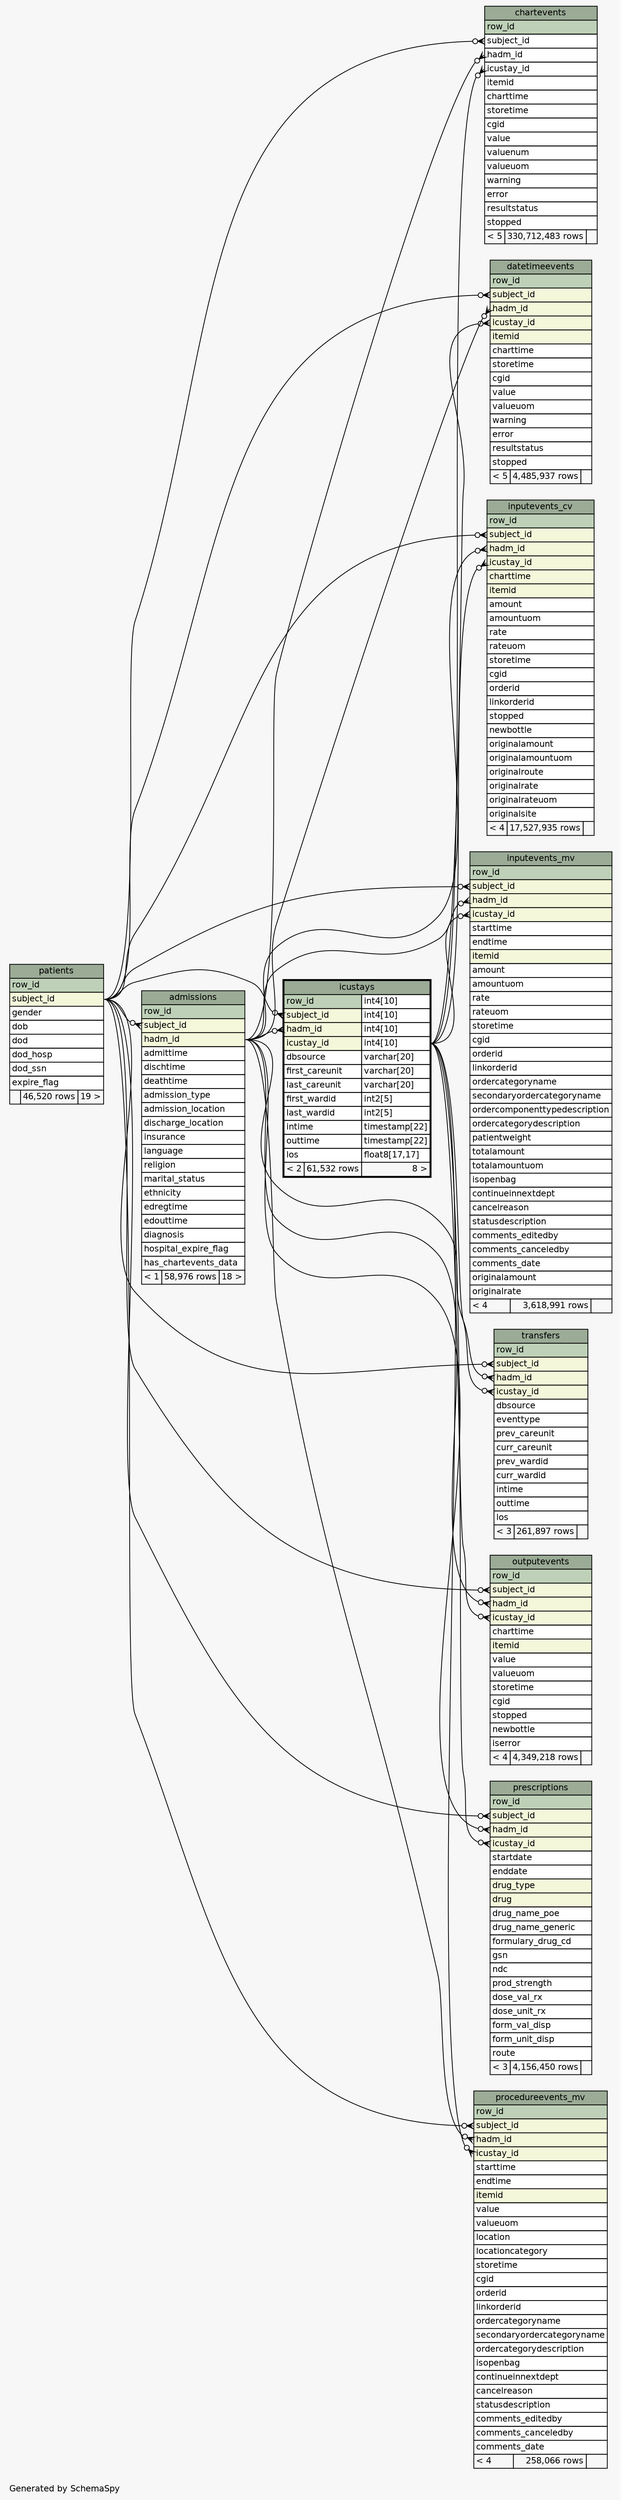 // dot 2.38.0 on Linux 4.4.0-93-generic
// SchemaSpy rev 590
digraph "oneDegreeRelationshipsDiagram" {
  graph [
    rankdir="RL"
    bgcolor="#f7f7f7"
    label="\nGenerated by SchemaSpy"
    labeljust="l"
    nodesep="0.18"
    ranksep="0.46"
    fontname="Helvetica"
    fontsize="11"
  ];
  node [
    fontname="Helvetica"
    fontsize="11"
    shape="plaintext"
  ];
  edge [
    arrowsize="0.8"
  ];
  "admissions":"subject_id":w -> "patients":"subject_id":e [arrowhead=none dir=back arrowtail=crowodot];
  "chartevents":"hadm_id":w -> "admissions":"hadm_id":e [arrowhead=none dir=back arrowtail=crowodot];
  "chartevents":"icustay_id":w -> "icustays":"icustay_id.type":e [arrowhead=none dir=back arrowtail=crowodot];
  "chartevents":"subject_id":w -> "patients":"subject_id":e [arrowhead=none dir=back arrowtail=crowodot];
  "datetimeevents":"hadm_id":w -> "admissions":"hadm_id":e [arrowhead=none dir=back arrowtail=crowodot];
  "datetimeevents":"icustay_id":w -> "icustays":"icustay_id.type":e [arrowhead=none dir=back arrowtail=crowodot];
  "datetimeevents":"subject_id":w -> "patients":"subject_id":e [arrowhead=none dir=back arrowtail=crowodot];
  "icustays":"hadm_id":w -> "admissions":"hadm_id":e [arrowhead=none dir=back arrowtail=crowodot];
  "icustays":"subject_id":w -> "patients":"subject_id":e [arrowhead=none dir=back arrowtail=crowodot];
  "inputevents_cv":"hadm_id":w -> "admissions":"hadm_id":e [arrowhead=none dir=back arrowtail=crowodot];
  "inputevents_cv":"icustay_id":w -> "icustays":"icustay_id.type":e [arrowhead=none dir=back arrowtail=crowodot];
  "inputevents_cv":"subject_id":w -> "patients":"subject_id":e [arrowhead=none dir=back arrowtail=crowodot];
  "inputevents_mv":"hadm_id":w -> "admissions":"hadm_id":e [arrowhead=none dir=back arrowtail=crowodot];
  "inputevents_mv":"icustay_id":w -> "icustays":"icustay_id.type":e [arrowhead=none dir=back arrowtail=crowodot];
  "inputevents_mv":"subject_id":w -> "patients":"subject_id":e [arrowhead=none dir=back arrowtail=crowodot];
  "outputevents":"hadm_id":w -> "admissions":"hadm_id":e [arrowhead=none dir=back arrowtail=crowodot];
  "outputevents":"icustay_id":w -> "icustays":"icustay_id.type":e [arrowhead=none dir=back arrowtail=crowodot];
  "outputevents":"subject_id":w -> "patients":"subject_id":e [arrowhead=none dir=back arrowtail=crowodot];
  "prescriptions":"hadm_id":w -> "admissions":"hadm_id":e [arrowhead=none dir=back arrowtail=crowodot];
  "prescriptions":"icustay_id":w -> "icustays":"icustay_id.type":e [arrowhead=none dir=back arrowtail=crowodot];
  "prescriptions":"subject_id":w -> "patients":"subject_id":e [arrowhead=none dir=back arrowtail=crowodot];
  "procedureevents_mv":"hadm_id":w -> "admissions":"hadm_id":e [arrowhead=none dir=back arrowtail=crowodot];
  "procedureevents_mv":"icustay_id":w -> "icustays":"icustay_id.type":e [arrowhead=none dir=back arrowtail=crowodot];
  "procedureevents_mv":"subject_id":w -> "patients":"subject_id":e [arrowhead=none dir=back arrowtail=crowodot];
  "transfers":"hadm_id":w -> "admissions":"hadm_id":e [arrowhead=none dir=back arrowtail=crowodot];
  "transfers":"icustay_id":w -> "icustays":"icustay_id.type":e [arrowhead=none dir=back arrowtail=crowodot];
  "transfers":"subject_id":w -> "patients":"subject_id":e [arrowhead=none dir=back arrowtail=crowodot];
  "admissions" [
    label=<
    <TABLE BORDER="0" CELLBORDER="1" CELLSPACING="0" BGCOLOR="#ffffff">
      <TR><TD COLSPAN="3" BGCOLOR="#9bab96" ALIGN="CENTER">admissions</TD></TR>
      <TR><TD PORT="row_id" COLSPAN="3" BGCOLOR="#bed1b8" ALIGN="LEFT">row_id</TD></TR>
      <TR><TD PORT="subject_id" COLSPAN="3" BGCOLOR="#f4f7da" ALIGN="LEFT">subject_id</TD></TR>
      <TR><TD PORT="hadm_id" COLSPAN="3" BGCOLOR="#f4f7da" ALIGN="LEFT">hadm_id</TD></TR>
      <TR><TD PORT="admittime" COLSPAN="3" ALIGN="LEFT">admittime</TD></TR>
      <TR><TD PORT="dischtime" COLSPAN="3" ALIGN="LEFT">dischtime</TD></TR>
      <TR><TD PORT="deathtime" COLSPAN="3" ALIGN="LEFT">deathtime</TD></TR>
      <TR><TD PORT="admission_type" COLSPAN="3" ALIGN="LEFT">admission_type</TD></TR>
      <TR><TD PORT="admission_location" COLSPAN="3" ALIGN="LEFT">admission_location</TD></TR>
      <TR><TD PORT="discharge_location" COLSPAN="3" ALIGN="LEFT">discharge_location</TD></TR>
      <TR><TD PORT="insurance" COLSPAN="3" ALIGN="LEFT">insurance</TD></TR>
      <TR><TD PORT="language" COLSPAN="3" ALIGN="LEFT">language</TD></TR>
      <TR><TD PORT="religion" COLSPAN="3" ALIGN="LEFT">religion</TD></TR>
      <TR><TD PORT="marital_status" COLSPAN="3" ALIGN="LEFT">marital_status</TD></TR>
      <TR><TD PORT="ethnicity" COLSPAN="3" ALIGN="LEFT">ethnicity</TD></TR>
      <TR><TD PORT="edregtime" COLSPAN="3" ALIGN="LEFT">edregtime</TD></TR>
      <TR><TD PORT="edouttime" COLSPAN="3" ALIGN="LEFT">edouttime</TD></TR>
      <TR><TD PORT="diagnosis" COLSPAN="3" ALIGN="LEFT">diagnosis</TD></TR>
      <TR><TD PORT="hospital_expire_flag" COLSPAN="3" ALIGN="LEFT">hospital_expire_flag</TD></TR>
      <TR><TD PORT="has_chartevents_data" COLSPAN="3" ALIGN="LEFT">has_chartevents_data</TD></TR>
      <TR><TD ALIGN="LEFT" BGCOLOR="#f7f7f7">&lt; 1</TD><TD ALIGN="RIGHT" BGCOLOR="#f7f7f7">58,976 rows</TD><TD ALIGN="RIGHT" BGCOLOR="#f7f7f7">18 &gt;</TD></TR>
    </TABLE>>
    URL="admissions.html"
    tooltip="admissions"
  ];
  "chartevents" [
    label=<
    <TABLE BORDER="0" CELLBORDER="1" CELLSPACING="0" BGCOLOR="#ffffff">
      <TR><TD COLSPAN="3" BGCOLOR="#9bab96" ALIGN="CENTER">chartevents</TD></TR>
      <TR><TD PORT="row_id" COLSPAN="3" BGCOLOR="#bed1b8" ALIGN="LEFT">row_id</TD></TR>
      <TR><TD PORT="subject_id" COLSPAN="3" ALIGN="LEFT">subject_id</TD></TR>
      <TR><TD PORT="hadm_id" COLSPAN="3" ALIGN="LEFT">hadm_id</TD></TR>
      <TR><TD PORT="icustay_id" COLSPAN="3" ALIGN="LEFT">icustay_id</TD></TR>
      <TR><TD PORT="itemid" COLSPAN="3" ALIGN="LEFT">itemid</TD></TR>
      <TR><TD PORT="charttime" COLSPAN="3" ALIGN="LEFT">charttime</TD></TR>
      <TR><TD PORT="storetime" COLSPAN="3" ALIGN="LEFT">storetime</TD></TR>
      <TR><TD PORT="cgid" COLSPAN="3" ALIGN="LEFT">cgid</TD></TR>
      <TR><TD PORT="value" COLSPAN="3" ALIGN="LEFT">value</TD></TR>
      <TR><TD PORT="valuenum" COLSPAN="3" ALIGN="LEFT">valuenum</TD></TR>
      <TR><TD PORT="valueuom" COLSPAN="3" ALIGN="LEFT">valueuom</TD></TR>
      <TR><TD PORT="warning" COLSPAN="3" ALIGN="LEFT">warning</TD></TR>
      <TR><TD PORT="error" COLSPAN="3" ALIGN="LEFT">error</TD></TR>
      <TR><TD PORT="resultstatus" COLSPAN="3" ALIGN="LEFT">resultstatus</TD></TR>
      <TR><TD PORT="stopped" COLSPAN="3" ALIGN="LEFT">stopped</TD></TR>
      <TR><TD ALIGN="LEFT" BGCOLOR="#f7f7f7">&lt; 5</TD><TD ALIGN="RIGHT" BGCOLOR="#f7f7f7">330,712,483 rows</TD><TD ALIGN="RIGHT" BGCOLOR="#f7f7f7">  </TD></TR>
    </TABLE>>
    URL="chartevents.html"
    tooltip="chartevents"
  ];
  "datetimeevents" [
    label=<
    <TABLE BORDER="0" CELLBORDER="1" CELLSPACING="0" BGCOLOR="#ffffff">
      <TR><TD COLSPAN="3" BGCOLOR="#9bab96" ALIGN="CENTER">datetimeevents</TD></TR>
      <TR><TD PORT="row_id" COLSPAN="3" BGCOLOR="#bed1b8" ALIGN="LEFT">row_id</TD></TR>
      <TR><TD PORT="subject_id" COLSPAN="3" BGCOLOR="#f4f7da" ALIGN="LEFT">subject_id</TD></TR>
      <TR><TD PORT="hadm_id" COLSPAN="3" BGCOLOR="#f4f7da" ALIGN="LEFT">hadm_id</TD></TR>
      <TR><TD PORT="icustay_id" COLSPAN="3" BGCOLOR="#f4f7da" ALIGN="LEFT">icustay_id</TD></TR>
      <TR><TD PORT="itemid" COLSPAN="3" BGCOLOR="#f4f7da" ALIGN="LEFT">itemid</TD></TR>
      <TR><TD PORT="charttime" COLSPAN="3" ALIGN="LEFT">charttime</TD></TR>
      <TR><TD PORT="storetime" COLSPAN="3" ALIGN="LEFT">storetime</TD></TR>
      <TR><TD PORT="cgid" COLSPAN="3" ALIGN="LEFT">cgid</TD></TR>
      <TR><TD PORT="value" COLSPAN="3" ALIGN="LEFT">value</TD></TR>
      <TR><TD PORT="valueuom" COLSPAN="3" ALIGN="LEFT">valueuom</TD></TR>
      <TR><TD PORT="warning" COLSPAN="3" ALIGN="LEFT">warning</TD></TR>
      <TR><TD PORT="error" COLSPAN="3" ALIGN="LEFT">error</TD></TR>
      <TR><TD PORT="resultstatus" COLSPAN="3" ALIGN="LEFT">resultstatus</TD></TR>
      <TR><TD PORT="stopped" COLSPAN="3" ALIGN="LEFT">stopped</TD></TR>
      <TR><TD ALIGN="LEFT" BGCOLOR="#f7f7f7">&lt; 5</TD><TD ALIGN="RIGHT" BGCOLOR="#f7f7f7">4,485,937 rows</TD><TD ALIGN="RIGHT" BGCOLOR="#f7f7f7">  </TD></TR>
    </TABLE>>
    URL="datetimeevents.html"
    tooltip="datetimeevents"
  ];
  "icustays" [
    label=<
    <TABLE BORDER="2" CELLBORDER="1" CELLSPACING="0" BGCOLOR="#ffffff">
      <TR><TD COLSPAN="3" BGCOLOR="#9bab96" ALIGN="CENTER">icustays</TD></TR>
      <TR><TD PORT="row_id" COLSPAN="2" BGCOLOR="#bed1b8" ALIGN="LEFT">row_id</TD><TD PORT="row_id.type" ALIGN="LEFT">int4[10]</TD></TR>
      <TR><TD PORT="subject_id" COLSPAN="2" BGCOLOR="#f4f7da" ALIGN="LEFT">subject_id</TD><TD PORT="subject_id.type" ALIGN="LEFT">int4[10]</TD></TR>
      <TR><TD PORT="hadm_id" COLSPAN="2" BGCOLOR="#f4f7da" ALIGN="LEFT">hadm_id</TD><TD PORT="hadm_id.type" ALIGN="LEFT">int4[10]</TD></TR>
      <TR><TD PORT="icustay_id" COLSPAN="2" BGCOLOR="#f4f7da" ALIGN="LEFT">icustay_id</TD><TD PORT="icustay_id.type" ALIGN="LEFT">int4[10]</TD></TR>
      <TR><TD PORT="dbsource" COLSPAN="2" ALIGN="LEFT">dbsource</TD><TD PORT="dbsource.type" ALIGN="LEFT">varchar[20]</TD></TR>
      <TR><TD PORT="first_careunit" COLSPAN="2" ALIGN="LEFT">first_careunit</TD><TD PORT="first_careunit.type" ALIGN="LEFT">varchar[20]</TD></TR>
      <TR><TD PORT="last_careunit" COLSPAN="2" ALIGN="LEFT">last_careunit</TD><TD PORT="last_careunit.type" ALIGN="LEFT">varchar[20]</TD></TR>
      <TR><TD PORT="first_wardid" COLSPAN="2" ALIGN="LEFT">first_wardid</TD><TD PORT="first_wardid.type" ALIGN="LEFT">int2[5]</TD></TR>
      <TR><TD PORT="last_wardid" COLSPAN="2" ALIGN="LEFT">last_wardid</TD><TD PORT="last_wardid.type" ALIGN="LEFT">int2[5]</TD></TR>
      <TR><TD PORT="intime" COLSPAN="2" ALIGN="LEFT">intime</TD><TD PORT="intime.type" ALIGN="LEFT">timestamp[22]</TD></TR>
      <TR><TD PORT="outtime" COLSPAN="2" ALIGN="LEFT">outtime</TD><TD PORT="outtime.type" ALIGN="LEFT">timestamp[22]</TD></TR>
      <TR><TD PORT="los" COLSPAN="2" ALIGN="LEFT">los</TD><TD PORT="los.type" ALIGN="LEFT">float8[17,17]</TD></TR>
      <TR><TD ALIGN="LEFT" BGCOLOR="#f7f7f7">&lt; 2</TD><TD ALIGN="RIGHT" BGCOLOR="#f7f7f7">61,532 rows</TD><TD ALIGN="RIGHT" BGCOLOR="#f7f7f7">8 &gt;</TD></TR>
    </TABLE>>
    URL="icustays.html"
    tooltip="icustays"
  ];
  "inputevents_cv" [
    label=<
    <TABLE BORDER="0" CELLBORDER="1" CELLSPACING="0" BGCOLOR="#ffffff">
      <TR><TD COLSPAN="3" BGCOLOR="#9bab96" ALIGN="CENTER">inputevents_cv</TD></TR>
      <TR><TD PORT="row_id" COLSPAN="3" BGCOLOR="#bed1b8" ALIGN="LEFT">row_id</TD></TR>
      <TR><TD PORT="subject_id" COLSPAN="3" BGCOLOR="#f4f7da" ALIGN="LEFT">subject_id</TD></TR>
      <TR><TD PORT="hadm_id" COLSPAN="3" BGCOLOR="#f4f7da" ALIGN="LEFT">hadm_id</TD></TR>
      <TR><TD PORT="icustay_id" COLSPAN="3" BGCOLOR="#f4f7da" ALIGN="LEFT">icustay_id</TD></TR>
      <TR><TD PORT="charttime" COLSPAN="3" BGCOLOR="#f4f7da" ALIGN="LEFT">charttime</TD></TR>
      <TR><TD PORT="itemid" COLSPAN="3" BGCOLOR="#f4f7da" ALIGN="LEFT">itemid</TD></TR>
      <TR><TD PORT="amount" COLSPAN="3" ALIGN="LEFT">amount</TD></TR>
      <TR><TD PORT="amountuom" COLSPAN="3" ALIGN="LEFT">amountuom</TD></TR>
      <TR><TD PORT="rate" COLSPAN="3" ALIGN="LEFT">rate</TD></TR>
      <TR><TD PORT="rateuom" COLSPAN="3" ALIGN="LEFT">rateuom</TD></TR>
      <TR><TD PORT="storetime" COLSPAN="3" ALIGN="LEFT">storetime</TD></TR>
      <TR><TD PORT="cgid" COLSPAN="3" ALIGN="LEFT">cgid</TD></TR>
      <TR><TD PORT="orderid" COLSPAN="3" ALIGN="LEFT">orderid</TD></TR>
      <TR><TD PORT="linkorderid" COLSPAN="3" ALIGN="LEFT">linkorderid</TD></TR>
      <TR><TD PORT="stopped" COLSPAN="3" ALIGN="LEFT">stopped</TD></TR>
      <TR><TD PORT="newbottle" COLSPAN="3" ALIGN="LEFT">newbottle</TD></TR>
      <TR><TD PORT="originalamount" COLSPAN="3" ALIGN="LEFT">originalamount</TD></TR>
      <TR><TD PORT="originalamountuom" COLSPAN="3" ALIGN="LEFT">originalamountuom</TD></TR>
      <TR><TD PORT="originalroute" COLSPAN="3" ALIGN="LEFT">originalroute</TD></TR>
      <TR><TD PORT="originalrate" COLSPAN="3" ALIGN="LEFT">originalrate</TD></TR>
      <TR><TD PORT="originalrateuom" COLSPAN="3" ALIGN="LEFT">originalrateuom</TD></TR>
      <TR><TD PORT="originalsite" COLSPAN="3" ALIGN="LEFT">originalsite</TD></TR>
      <TR><TD ALIGN="LEFT" BGCOLOR="#f7f7f7">&lt; 4</TD><TD ALIGN="RIGHT" BGCOLOR="#f7f7f7">17,527,935 rows</TD><TD ALIGN="RIGHT" BGCOLOR="#f7f7f7">  </TD></TR>
    </TABLE>>
    URL="inputevents_cv.html"
    tooltip="inputevents_cv"
  ];
  "inputevents_mv" [
    label=<
    <TABLE BORDER="0" CELLBORDER="1" CELLSPACING="0" BGCOLOR="#ffffff">
      <TR><TD COLSPAN="3" BGCOLOR="#9bab96" ALIGN="CENTER">inputevents_mv</TD></TR>
      <TR><TD PORT="row_id" COLSPAN="3" BGCOLOR="#bed1b8" ALIGN="LEFT">row_id</TD></TR>
      <TR><TD PORT="subject_id" COLSPAN="3" BGCOLOR="#f4f7da" ALIGN="LEFT">subject_id</TD></TR>
      <TR><TD PORT="hadm_id" COLSPAN="3" BGCOLOR="#f4f7da" ALIGN="LEFT">hadm_id</TD></TR>
      <TR><TD PORT="icustay_id" COLSPAN="3" BGCOLOR="#f4f7da" ALIGN="LEFT">icustay_id</TD></TR>
      <TR><TD PORT="starttime" COLSPAN="3" ALIGN="LEFT">starttime</TD></TR>
      <TR><TD PORT="endtime" COLSPAN="3" ALIGN="LEFT">endtime</TD></TR>
      <TR><TD PORT="itemid" COLSPAN="3" BGCOLOR="#f4f7da" ALIGN="LEFT">itemid</TD></TR>
      <TR><TD PORT="amount" COLSPAN="3" ALIGN="LEFT">amount</TD></TR>
      <TR><TD PORT="amountuom" COLSPAN="3" ALIGN="LEFT">amountuom</TD></TR>
      <TR><TD PORT="rate" COLSPAN="3" ALIGN="LEFT">rate</TD></TR>
      <TR><TD PORT="rateuom" COLSPAN="3" ALIGN="LEFT">rateuom</TD></TR>
      <TR><TD PORT="storetime" COLSPAN="3" ALIGN="LEFT">storetime</TD></TR>
      <TR><TD PORT="cgid" COLSPAN="3" ALIGN="LEFT">cgid</TD></TR>
      <TR><TD PORT="orderid" COLSPAN="3" ALIGN="LEFT">orderid</TD></TR>
      <TR><TD PORT="linkorderid" COLSPAN="3" ALIGN="LEFT">linkorderid</TD></TR>
      <TR><TD PORT="ordercategoryname" COLSPAN="3" ALIGN="LEFT">ordercategoryname</TD></TR>
      <TR><TD PORT="secondaryordercategoryname" COLSPAN="3" ALIGN="LEFT">secondaryordercategoryname</TD></TR>
      <TR><TD PORT="ordercomponenttypedescription" COLSPAN="3" ALIGN="LEFT">ordercomponenttypedescription</TD></TR>
      <TR><TD PORT="ordercategorydescription" COLSPAN="3" ALIGN="LEFT">ordercategorydescription</TD></TR>
      <TR><TD PORT="patientweight" COLSPAN="3" ALIGN="LEFT">patientweight</TD></TR>
      <TR><TD PORT="totalamount" COLSPAN="3" ALIGN="LEFT">totalamount</TD></TR>
      <TR><TD PORT="totalamountuom" COLSPAN="3" ALIGN="LEFT">totalamountuom</TD></TR>
      <TR><TD PORT="isopenbag" COLSPAN="3" ALIGN="LEFT">isopenbag</TD></TR>
      <TR><TD PORT="continueinnextdept" COLSPAN="3" ALIGN="LEFT">continueinnextdept</TD></TR>
      <TR><TD PORT="cancelreason" COLSPAN="3" ALIGN="LEFT">cancelreason</TD></TR>
      <TR><TD PORT="statusdescription" COLSPAN="3" ALIGN="LEFT">statusdescription</TD></TR>
      <TR><TD PORT="comments_editedby" COLSPAN="3" ALIGN="LEFT">comments_editedby</TD></TR>
      <TR><TD PORT="comments_canceledby" COLSPAN="3" ALIGN="LEFT">comments_canceledby</TD></TR>
      <TR><TD PORT="comments_date" COLSPAN="3" ALIGN="LEFT">comments_date</TD></TR>
      <TR><TD PORT="originalamount" COLSPAN="3" ALIGN="LEFT">originalamount</TD></TR>
      <TR><TD PORT="originalrate" COLSPAN="3" ALIGN="LEFT">originalrate</TD></TR>
      <TR><TD ALIGN="LEFT" BGCOLOR="#f7f7f7">&lt; 4</TD><TD ALIGN="RIGHT" BGCOLOR="#f7f7f7">3,618,991 rows</TD><TD ALIGN="RIGHT" BGCOLOR="#f7f7f7">  </TD></TR>
    </TABLE>>
    URL="inputevents_mv.html"
    tooltip="inputevents_mv"
  ];
  "outputevents" [
    label=<
    <TABLE BORDER="0" CELLBORDER="1" CELLSPACING="0" BGCOLOR="#ffffff">
      <TR><TD COLSPAN="3" BGCOLOR="#9bab96" ALIGN="CENTER">outputevents</TD></TR>
      <TR><TD PORT="row_id" COLSPAN="3" BGCOLOR="#bed1b8" ALIGN="LEFT">row_id</TD></TR>
      <TR><TD PORT="subject_id" COLSPAN="3" BGCOLOR="#f4f7da" ALIGN="LEFT">subject_id</TD></TR>
      <TR><TD PORT="hadm_id" COLSPAN="3" BGCOLOR="#f4f7da" ALIGN="LEFT">hadm_id</TD></TR>
      <TR><TD PORT="icustay_id" COLSPAN="3" BGCOLOR="#f4f7da" ALIGN="LEFT">icustay_id</TD></TR>
      <TR><TD PORT="charttime" COLSPAN="3" ALIGN="LEFT">charttime</TD></TR>
      <TR><TD PORT="itemid" COLSPAN="3" BGCOLOR="#f4f7da" ALIGN="LEFT">itemid</TD></TR>
      <TR><TD PORT="value" COLSPAN="3" ALIGN="LEFT">value</TD></TR>
      <TR><TD PORT="valueuom" COLSPAN="3" ALIGN="LEFT">valueuom</TD></TR>
      <TR><TD PORT="storetime" COLSPAN="3" ALIGN="LEFT">storetime</TD></TR>
      <TR><TD PORT="cgid" COLSPAN="3" ALIGN="LEFT">cgid</TD></TR>
      <TR><TD PORT="stopped" COLSPAN="3" ALIGN="LEFT">stopped</TD></TR>
      <TR><TD PORT="newbottle" COLSPAN="3" ALIGN="LEFT">newbottle</TD></TR>
      <TR><TD PORT="iserror" COLSPAN="3" ALIGN="LEFT">iserror</TD></TR>
      <TR><TD ALIGN="LEFT" BGCOLOR="#f7f7f7">&lt; 4</TD><TD ALIGN="RIGHT" BGCOLOR="#f7f7f7">4,349,218 rows</TD><TD ALIGN="RIGHT" BGCOLOR="#f7f7f7">  </TD></TR>
    </TABLE>>
    URL="outputevents.html"
    tooltip="outputevents"
  ];
  "patients" [
    label=<
    <TABLE BORDER="0" CELLBORDER="1" CELLSPACING="0" BGCOLOR="#ffffff">
      <TR><TD COLSPAN="3" BGCOLOR="#9bab96" ALIGN="CENTER">patients</TD></TR>
      <TR><TD PORT="row_id" COLSPAN="3" BGCOLOR="#bed1b8" ALIGN="LEFT">row_id</TD></TR>
      <TR><TD PORT="subject_id" COLSPAN="3" BGCOLOR="#f4f7da" ALIGN="LEFT">subject_id</TD></TR>
      <TR><TD PORT="gender" COLSPAN="3" ALIGN="LEFT">gender</TD></TR>
      <TR><TD PORT="dob" COLSPAN="3" ALIGN="LEFT">dob</TD></TR>
      <TR><TD PORT="dod" COLSPAN="3" ALIGN="LEFT">dod</TD></TR>
      <TR><TD PORT="dod_hosp" COLSPAN="3" ALIGN="LEFT">dod_hosp</TD></TR>
      <TR><TD PORT="dod_ssn" COLSPAN="3" ALIGN="LEFT">dod_ssn</TD></TR>
      <TR><TD PORT="expire_flag" COLSPAN="3" ALIGN="LEFT">expire_flag</TD></TR>
      <TR><TD ALIGN="LEFT" BGCOLOR="#f7f7f7">  </TD><TD ALIGN="RIGHT" BGCOLOR="#f7f7f7">46,520 rows</TD><TD ALIGN="RIGHT" BGCOLOR="#f7f7f7">19 &gt;</TD></TR>
    </TABLE>>
    URL="patients.html"
    tooltip="patients"
  ];
  "prescriptions" [
    label=<
    <TABLE BORDER="0" CELLBORDER="1" CELLSPACING="0" BGCOLOR="#ffffff">
      <TR><TD COLSPAN="3" BGCOLOR="#9bab96" ALIGN="CENTER">prescriptions</TD></TR>
      <TR><TD PORT="row_id" COLSPAN="3" BGCOLOR="#bed1b8" ALIGN="LEFT">row_id</TD></TR>
      <TR><TD PORT="subject_id" COLSPAN="3" BGCOLOR="#f4f7da" ALIGN="LEFT">subject_id</TD></TR>
      <TR><TD PORT="hadm_id" COLSPAN="3" BGCOLOR="#f4f7da" ALIGN="LEFT">hadm_id</TD></TR>
      <TR><TD PORT="icustay_id" COLSPAN="3" BGCOLOR="#f4f7da" ALIGN="LEFT">icustay_id</TD></TR>
      <TR><TD PORT="startdate" COLSPAN="3" ALIGN="LEFT">startdate</TD></TR>
      <TR><TD PORT="enddate" COLSPAN="3" ALIGN="LEFT">enddate</TD></TR>
      <TR><TD PORT="drug_type" COLSPAN="3" BGCOLOR="#f4f7da" ALIGN="LEFT">drug_type</TD></TR>
      <TR><TD PORT="drug" COLSPAN="3" BGCOLOR="#f4f7da" ALIGN="LEFT">drug</TD></TR>
      <TR><TD PORT="drug_name_poe" COLSPAN="3" ALIGN="LEFT">drug_name_poe</TD></TR>
      <TR><TD PORT="drug_name_generic" COLSPAN="3" ALIGN="LEFT">drug_name_generic</TD></TR>
      <TR><TD PORT="formulary_drug_cd" COLSPAN="3" ALIGN="LEFT">formulary_drug_cd</TD></TR>
      <TR><TD PORT="gsn" COLSPAN="3" ALIGN="LEFT">gsn</TD></TR>
      <TR><TD PORT="ndc" COLSPAN="3" ALIGN="LEFT">ndc</TD></TR>
      <TR><TD PORT="prod_strength" COLSPAN="3" ALIGN="LEFT">prod_strength</TD></TR>
      <TR><TD PORT="dose_val_rx" COLSPAN="3" ALIGN="LEFT">dose_val_rx</TD></TR>
      <TR><TD PORT="dose_unit_rx" COLSPAN="3" ALIGN="LEFT">dose_unit_rx</TD></TR>
      <TR><TD PORT="form_val_disp" COLSPAN="3" ALIGN="LEFT">form_val_disp</TD></TR>
      <TR><TD PORT="form_unit_disp" COLSPAN="3" ALIGN="LEFT">form_unit_disp</TD></TR>
      <TR><TD PORT="route" COLSPAN="3" ALIGN="LEFT">route</TD></TR>
      <TR><TD ALIGN="LEFT" BGCOLOR="#f7f7f7">&lt; 3</TD><TD ALIGN="RIGHT" BGCOLOR="#f7f7f7">4,156,450 rows</TD><TD ALIGN="RIGHT" BGCOLOR="#f7f7f7">  </TD></TR>
    </TABLE>>
    URL="prescriptions.html"
    tooltip="prescriptions"
  ];
  "procedureevents_mv" [
    label=<
    <TABLE BORDER="0" CELLBORDER="1" CELLSPACING="0" BGCOLOR="#ffffff">
      <TR><TD COLSPAN="3" BGCOLOR="#9bab96" ALIGN="CENTER">procedureevents_mv</TD></TR>
      <TR><TD PORT="row_id" COLSPAN="3" BGCOLOR="#bed1b8" ALIGN="LEFT">row_id</TD></TR>
      <TR><TD PORT="subject_id" COLSPAN="3" BGCOLOR="#f4f7da" ALIGN="LEFT">subject_id</TD></TR>
      <TR><TD PORT="hadm_id" COLSPAN="3" BGCOLOR="#f4f7da" ALIGN="LEFT">hadm_id</TD></TR>
      <TR><TD PORT="icustay_id" COLSPAN="3" BGCOLOR="#f4f7da" ALIGN="LEFT">icustay_id</TD></TR>
      <TR><TD PORT="starttime" COLSPAN="3" ALIGN="LEFT">starttime</TD></TR>
      <TR><TD PORT="endtime" COLSPAN="3" ALIGN="LEFT">endtime</TD></TR>
      <TR><TD PORT="itemid" COLSPAN="3" BGCOLOR="#f4f7da" ALIGN="LEFT">itemid</TD></TR>
      <TR><TD PORT="value" COLSPAN="3" ALIGN="LEFT">value</TD></TR>
      <TR><TD PORT="valueuom" COLSPAN="3" ALIGN="LEFT">valueuom</TD></TR>
      <TR><TD PORT="location" COLSPAN="3" ALIGN="LEFT">location</TD></TR>
      <TR><TD PORT="locationcategory" COLSPAN="3" ALIGN="LEFT">locationcategory</TD></TR>
      <TR><TD PORT="storetime" COLSPAN="3" ALIGN="LEFT">storetime</TD></TR>
      <TR><TD PORT="cgid" COLSPAN="3" ALIGN="LEFT">cgid</TD></TR>
      <TR><TD PORT="orderid" COLSPAN="3" ALIGN="LEFT">orderid</TD></TR>
      <TR><TD PORT="linkorderid" COLSPAN="3" ALIGN="LEFT">linkorderid</TD></TR>
      <TR><TD PORT="ordercategoryname" COLSPAN="3" ALIGN="LEFT">ordercategoryname</TD></TR>
      <TR><TD PORT="secondaryordercategoryname" COLSPAN="3" ALIGN="LEFT">secondaryordercategoryname</TD></TR>
      <TR><TD PORT="ordercategorydescription" COLSPAN="3" ALIGN="LEFT">ordercategorydescription</TD></TR>
      <TR><TD PORT="isopenbag" COLSPAN="3" ALIGN="LEFT">isopenbag</TD></TR>
      <TR><TD PORT="continueinnextdept" COLSPAN="3" ALIGN="LEFT">continueinnextdept</TD></TR>
      <TR><TD PORT="cancelreason" COLSPAN="3" ALIGN="LEFT">cancelreason</TD></TR>
      <TR><TD PORT="statusdescription" COLSPAN="3" ALIGN="LEFT">statusdescription</TD></TR>
      <TR><TD PORT="comments_editedby" COLSPAN="3" ALIGN="LEFT">comments_editedby</TD></TR>
      <TR><TD PORT="comments_canceledby" COLSPAN="3" ALIGN="LEFT">comments_canceledby</TD></TR>
      <TR><TD PORT="comments_date" COLSPAN="3" ALIGN="LEFT">comments_date</TD></TR>
      <TR><TD ALIGN="LEFT" BGCOLOR="#f7f7f7">&lt; 4</TD><TD ALIGN="RIGHT" BGCOLOR="#f7f7f7">258,066 rows</TD><TD ALIGN="RIGHT" BGCOLOR="#f7f7f7">  </TD></TR>
    </TABLE>>
    URL="procedureevents_mv.html"
    tooltip="procedureevents_mv"
  ];
  "transfers" [
    label=<
    <TABLE BORDER="0" CELLBORDER="1" CELLSPACING="0" BGCOLOR="#ffffff">
      <TR><TD COLSPAN="3" BGCOLOR="#9bab96" ALIGN="CENTER">transfers</TD></TR>
      <TR><TD PORT="row_id" COLSPAN="3" BGCOLOR="#bed1b8" ALIGN="LEFT">row_id</TD></TR>
      <TR><TD PORT="subject_id" COLSPAN="3" BGCOLOR="#f4f7da" ALIGN="LEFT">subject_id</TD></TR>
      <TR><TD PORT="hadm_id" COLSPAN="3" BGCOLOR="#f4f7da" ALIGN="LEFT">hadm_id</TD></TR>
      <TR><TD PORT="icustay_id" COLSPAN="3" BGCOLOR="#f4f7da" ALIGN="LEFT">icustay_id</TD></TR>
      <TR><TD PORT="dbsource" COLSPAN="3" ALIGN="LEFT">dbsource</TD></TR>
      <TR><TD PORT="eventtype" COLSPAN="3" ALIGN="LEFT">eventtype</TD></TR>
      <TR><TD PORT="prev_careunit" COLSPAN="3" ALIGN="LEFT">prev_careunit</TD></TR>
      <TR><TD PORT="curr_careunit" COLSPAN="3" ALIGN="LEFT">curr_careunit</TD></TR>
      <TR><TD PORT="prev_wardid" COLSPAN="3" ALIGN="LEFT">prev_wardid</TD></TR>
      <TR><TD PORT="curr_wardid" COLSPAN="3" ALIGN="LEFT">curr_wardid</TD></TR>
      <TR><TD PORT="intime" COLSPAN="3" ALIGN="LEFT">intime</TD></TR>
      <TR><TD PORT="outtime" COLSPAN="3" ALIGN="LEFT">outtime</TD></TR>
      <TR><TD PORT="los" COLSPAN="3" ALIGN="LEFT">los</TD></TR>
      <TR><TD ALIGN="LEFT" BGCOLOR="#f7f7f7">&lt; 3</TD><TD ALIGN="RIGHT" BGCOLOR="#f7f7f7">261,897 rows</TD><TD ALIGN="RIGHT" BGCOLOR="#f7f7f7">  </TD></TR>
    </TABLE>>
    URL="transfers.html"
    tooltip="transfers"
  ];
}
